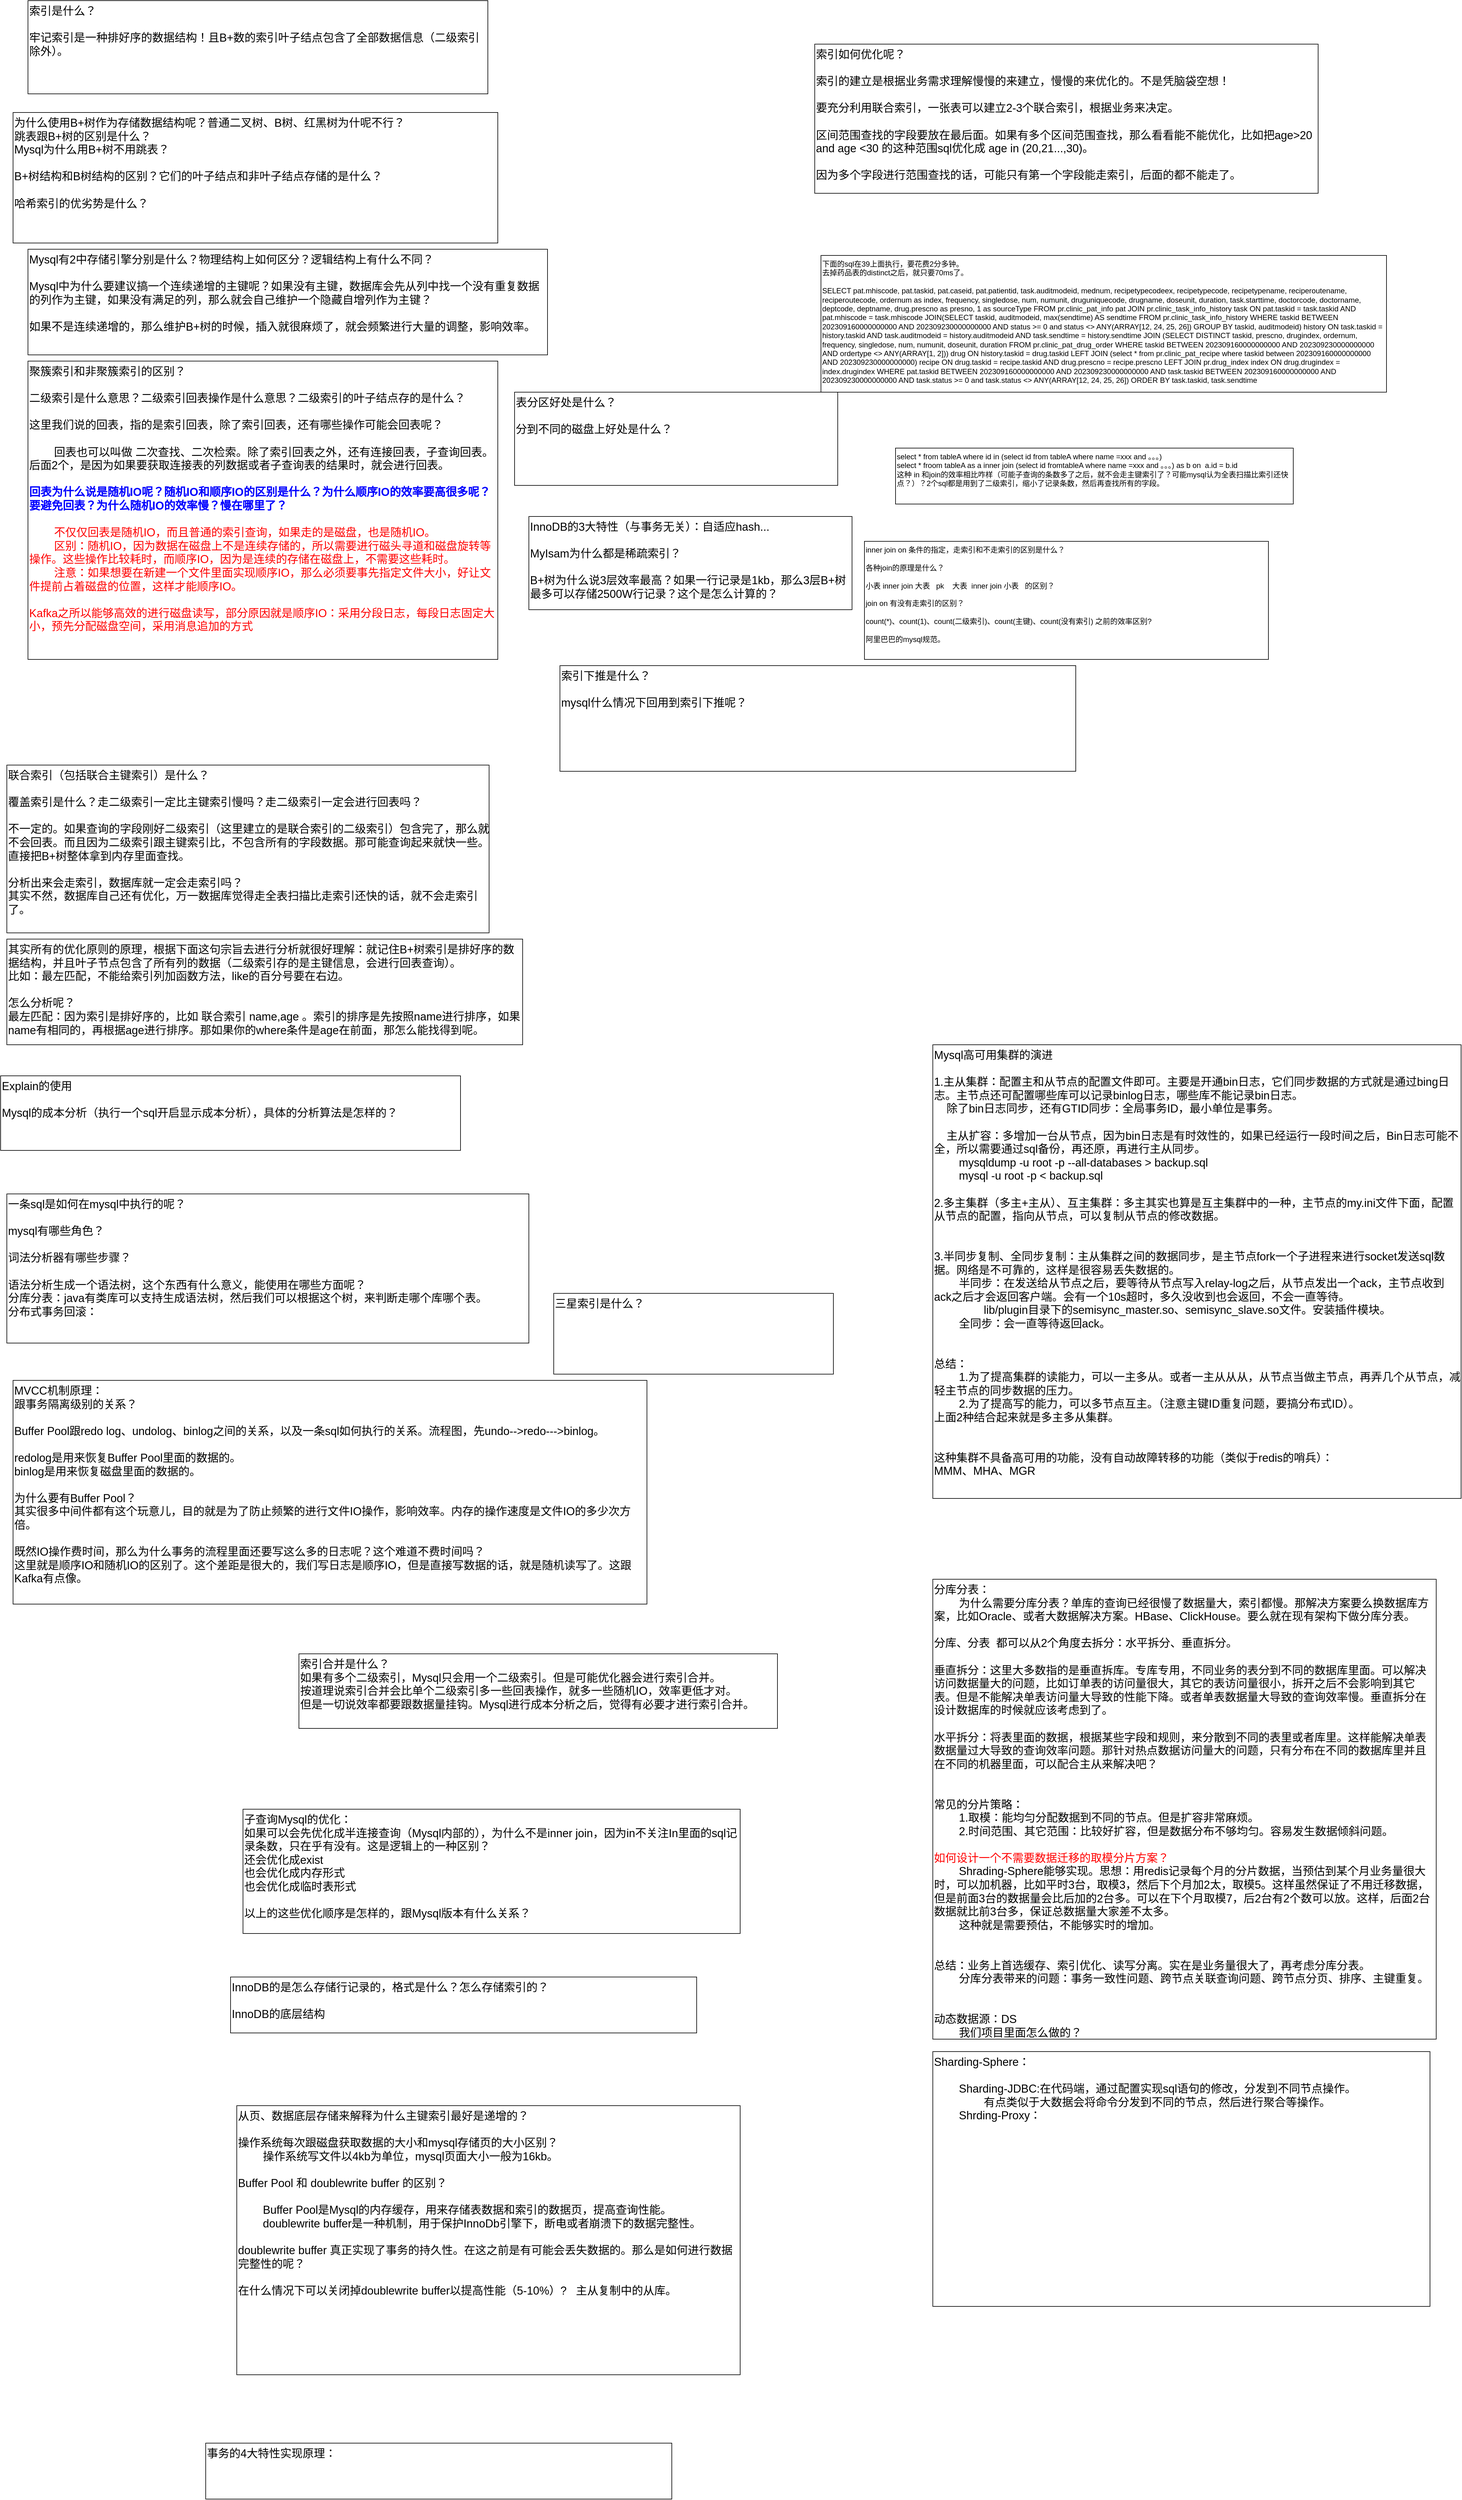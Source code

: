 <mxfile version="22.1.8" type="github">
  <diagram name="第 1 页" id="L6XU-YJSm6NN8EeBNm4k">
    <mxGraphModel dx="1434" dy="1927" grid="1" gridSize="10" guides="1" tooltips="1" connect="1" arrows="1" fold="1" page="1" pageScale="1" pageWidth="827" pageHeight="1169" math="0" shadow="0">
      <root>
        <mxCell id="0" />
        <mxCell id="1" parent="0" />
        <mxCell id="aYSDuqsWhtXODDXYn9be-1" value="&lt;font style=&quot;font-size: 18px;&quot;&gt;为什么使用B+树作为存储数据结构呢？普通二叉树、B树、红黑树为什呢不行？&lt;br&gt;跳表跟B+树的区别是什么？&lt;br style=&quot;border-color: var(--border-color);&quot;&gt;&lt;span style=&quot;&quot;&gt;Mysql为什么用B+树不用跳表？&lt;/span&gt;&lt;br&gt;&lt;br&gt;B+树结构和B树结构的区别？它们的叶子结点和非叶子结点存储的是什么？&lt;br&gt;&lt;br&gt;哈希索引的优劣势是什么？&lt;br&gt;&lt;br&gt;&lt;/font&gt;" style="rounded=0;whiteSpace=wrap;html=1;verticalAlign=top;align=left;" parent="1" vertex="1">
          <mxGeometry x="20" y="20" width="780" height="210" as="geometry" />
        </mxCell>
        <mxCell id="aYSDuqsWhtXODDXYn9be-2" value="&lt;font style=&quot;font-size: 18px;&quot;&gt;Mysql有2中存储引擎分别是什么？物理结构上如何区分？逻辑结构上有什么不同？&lt;br&gt;&lt;br&gt;Mysql中为什么要建议搞一个连续递增的主键呢？如果没有主键，数据库会先从列中找一个没有重复数据的列作为主键，如果没有满足的列，那么就会自己维护一个隐藏自增列作为主键？&lt;br&gt;&lt;br&gt;如果不是连续递增的，那么维护B+树的时候，插入就很麻烦了，就会频繁进行大量的调整，影响效率。&lt;br&gt;&lt;/font&gt;" style="rounded=0;whiteSpace=wrap;html=1;verticalAlign=top;align=left;" parent="1" vertex="1">
          <mxGeometry x="44" y="240" width="836" height="170" as="geometry" />
        </mxCell>
        <mxCell id="aYSDuqsWhtXODDXYn9be-3" value="&lt;font style=&quot;font-size: 18px;&quot;&gt;聚簇索引和非聚簇索引的区别？&lt;br&gt;&lt;br&gt;二级索引是什么意思？二级索引回表操作是什么意思？二级索引的叶子结点存的是什么？&lt;br&gt;&lt;br&gt;这里我们说的回表，指的是索引回表，除了索引回表，还有哪些操作可能会回表呢？&lt;br&gt;&lt;br&gt;&lt;span style=&quot;white-space: pre;&quot;&gt;&#x9;&lt;/span&gt;回表也可以叫做 二次查找、二次检索。除了索引回表之外，还有连接回表，子查询回表。后面2个，是因为如果要获取连接表的列数据或者子查询表的结果时，就会进行回表。&lt;br&gt;&lt;br&gt;&lt;b&gt;&lt;font color=&quot;#0000ff&quot;&gt;回表为什么说是随机IO呢？随机IO和顺序IO的区别是什么？为什么顺序IO的效率要高很多呢？要避免回表？为什么随机IO的效率慢？慢在哪里了？&lt;/font&gt;&lt;/b&gt;&lt;br&gt;&lt;span style=&quot;white-space: pre;&quot;&gt;&#x9;&lt;/span&gt;&lt;br&gt;&lt;span style=&quot;white-space: pre;&quot;&gt;&#x9;&lt;/span&gt;&lt;font color=&quot;#ff0000&quot;&gt;不仅仅回表是随机IO，而且普通的索引查询，如果走的是磁盘，也是随机IO。&lt;br&gt;&lt;span style=&quot;white-space: pre;&quot;&gt;&#x9;&lt;/span&gt;区别：随机IO，因为数据在磁盘上不是连续存储的，所以需要进行磁头寻道和磁盘旋转等操作。这些操作比较耗时，而顺序IO，因为是连续的存储在磁盘上，不需要这些耗时。&lt;br&gt;&lt;span style=&quot;white-space: pre;&quot;&gt;&#x9;&lt;/span&gt;注意：如果想要在新建一个文件里面实现顺序IO，那么必须要事先指定文件大小，好让文件提前占着磁盘的位置，这样才能顺序IO。&lt;br&gt;&lt;br&gt;Kafka之所以能够高效的进行磁盘读写，部分原因就是顺序IO：采用分段日志，每段日志固定大小，预先分配磁盘空间，采用消息追加的方式&lt;/font&gt;&lt;br&gt;&lt;/font&gt;" style="rounded=0;whiteSpace=wrap;html=1;verticalAlign=top;align=left;" parent="1" vertex="1">
          <mxGeometry x="44" y="420" width="756" height="480" as="geometry" />
        </mxCell>
        <mxCell id="DzlcBEAfJtIRjQRNxWo9-1" value="&lt;font style=&quot;font-size: 18px;&quot;&gt;Explain的使用&lt;br&gt;&lt;br&gt;Mysql的成本分析（执行一个sql开启显示成本分析），具体的分析算法是怎样的？&lt;br&gt;&lt;/font&gt;" style="rounded=0;whiteSpace=wrap;html=1;verticalAlign=top;align=left;" parent="1" vertex="1">
          <mxGeometry y="1570" width="740" height="120" as="geometry" />
        </mxCell>
        <mxCell id="PFGi73NgZuRSLPyA7w7K-1" value="&lt;font style=&quot;font-size: 18px;&quot;&gt;联合索引（包括联合主键索引）是什么？&lt;br&gt;&lt;br&gt;覆盖索引是什么？走二级索引一定比主键索引慢吗？走二级索引一定会进行回表吗？&lt;br&gt;&lt;br&gt;不一定的。如果查询的字段刚好二级索引（这里建立的是联合索引的二级索引）包含完了，那么就不会回表。而且因为二级索引跟主键索引比，不包含所有的字段数据。那可能查询起来就快一些。直接把B+树整体拿到内存里面查找。&lt;br&gt;&lt;br&gt;分析出来会走索引，数据库就一定会走索引吗？&lt;br&gt;其实不然，数据库自己还有优化，万一数据库觉得走全表扫描比走索引还快的话，就不会走索引了。&lt;br&gt;&lt;br&gt;&lt;br&gt;&lt;/font&gt;" style="rounded=0;whiteSpace=wrap;html=1;verticalAlign=top;align=left;" parent="1" vertex="1">
          <mxGeometry x="10" y="1070" width="776" height="270" as="geometry" />
        </mxCell>
        <mxCell id="PFGi73NgZuRSLPyA7w7K-2" value="&lt;font style=&quot;font-size: 18px;&quot;&gt;索引是什么？&lt;br&gt;&lt;br&gt;牢记索引是一种排好序的数据结构！且B+数的索引叶子结点包含了全部数据信息（二级索引除外）。&lt;br&gt;&lt;/font&gt;" style="rounded=0;whiteSpace=wrap;html=1;verticalAlign=top;align=left;" parent="1" vertex="1">
          <mxGeometry x="44" y="-160" width="740" height="150" as="geometry" />
        </mxCell>
        <mxCell id="PFGi73NgZuRSLPyA7w7K-3" value="&lt;font style=&quot;font-size: 18px;&quot;&gt;其实所有的优化原则的原理，根据下面这句宗旨去进行分析就很好理解：就记住B+树索引是排好序的数据结构，并且叶子节点包含了所有列的数据（二级索引存的是主键信息，会进行回表查询）。&lt;br style=&quot;border-color: var(--border-color);&quot;&gt;比如：最左匹配，不能给索引列加函数方法，like的百分号要在右边。&lt;br&gt;&lt;br style=&quot;border-color: var(--border-color);&quot;&gt;怎么分析呢？&lt;br style=&quot;border-color: var(--border-color);&quot;&gt;最左匹配：因为索引是排好序的，比如 联合索引 name,age 。索引的排序是先按照name进行排序，如果name有相同的，再根据age进行排序。那如果你的where条件是age在前面，那怎么能找得到呢。&lt;br&gt;&lt;/font&gt;" style="rounded=0;whiteSpace=wrap;html=1;verticalAlign=top;align=left;" parent="1" vertex="1">
          <mxGeometry x="10" y="1350" width="830" height="170" as="geometry" />
        </mxCell>
        <mxCell id="r750OqilGSKwBD_I3ron-2" value="&lt;font style=&quot;font-size: 18px;&quot;&gt;索引下推是什么？&lt;br&gt;&lt;br&gt;mysql什么情况下回用到索引下推呢？&lt;br&gt;&lt;/font&gt;" style="rounded=0;whiteSpace=wrap;html=1;verticalAlign=top;align=left;" parent="1" vertex="1">
          <mxGeometry x="900" y="910" width="830" height="170" as="geometry" />
        </mxCell>
        <mxCell id="r750OqilGSKwBD_I3ron-3" value="&lt;font style=&quot;font-size: 18px;&quot;&gt;一条sql是如何在mysql中执行的呢？&lt;br&gt;&lt;br&gt;mysql有哪些角色？&lt;br&gt;&lt;br&gt;词法分析器有哪些步骤？&lt;br&gt;&lt;br&gt;语法分析生成一个语法树，这个东西有什么意义，能使用在哪些方面呢？&lt;br&gt;分库分表：java有类库可以支持生成语法树，然后我们可以根据这个树，来判断走哪个库哪个表。&lt;br&gt;分布式事务回滚：&lt;br&gt;&lt;/font&gt;" style="rounded=0;whiteSpace=wrap;html=1;verticalAlign=top;align=left;" parent="1" vertex="1">
          <mxGeometry x="10" y="1760" width="840" height="240" as="geometry" />
        </mxCell>
        <mxCell id="MdRjEa7SP88yfNxcg5VE-1" value="&lt;font style=&quot;font-size: 18px;&quot;&gt;索引如何优化呢？&lt;br&gt;&lt;br&gt;索引的建立是根据业务需求理解慢慢的来建立，慢慢的来优化的。不是凭脑袋空想！&lt;br&gt;&lt;br&gt;要充分利用联合索引，一张表可以建立2-3个联合索引，根据业务来决定。&lt;br&gt;&lt;br&gt;区间范围查找的字段要放在最后面。如果有多个区间范围查找，那么看看能不能优化，比如把age&amp;gt;20 and age &amp;lt;30 的这种范围sql优化成 age in (20,21...,30)。&lt;br&gt;&lt;br&gt;因为多个字段进行范围查找的话，可能只有第一个字段能走索引，后面的都不能走了。&lt;br&gt;&lt;/font&gt;" style="rounded=0;whiteSpace=wrap;html=1;verticalAlign=top;align=left;" parent="1" vertex="1">
          <mxGeometry x="1310" y="-90" width="810" height="240" as="geometry" />
        </mxCell>
        <mxCell id="MdRjEa7SP88yfNxcg5VE-2" value="下面的sql在39上面执行，要花费2分多钟。&lt;br&gt;去掉药品表的distinct之后，就只要70ms了。&lt;br&gt;&lt;br&gt;SELECT pat.mhiscode, pat.taskid, pat.caseid, pat.patientid, task.auditmodeid, mednum, recipetypecodeex, recipetypecode, recipetypename, reciperoutename, reciperoutecode, ordernum as index, frequency, singledose, num, numunit, druguniquecode, drugname, doseunit, duration, task.starttime, doctorcode, doctorname, deptcode, deptname, drug.prescno as presno, 1 as sourceType FROM pr.clinic_pat_info pat JOIN pr.clinic_task_info_history task ON pat.taskid = task.taskid AND pat.mhiscode = task.mhiscode JOIN(SELECT taskid, auditmodeid, max(sendtime) AS sendtime FROM pr.clinic_task_info_history WHERE taskid BETWEEN 202309160000000000 AND 202309230000000000 AND status &amp;gt;= 0 and status &amp;lt;&amp;gt; ANY(ARRAY[12, 24, 25, 26]) GROUP BY taskid, auditmodeid) history ON task.taskid = history.taskid AND task.auditmodeid = history.auditmodeid AND task.sendtime = history.sendtime JOIN (SELECT DISTINCT taskid, prescno, drugindex, ordernum, frequency, singledose, num, numunit, doseunit, duration FROM pr.clinic_pat_drug_order WHERE taskid BETWEEN 202309160000000000 AND 202309230000000000 AND ordertype &amp;lt;&amp;gt; ANY(ARRAY[1, 2])) drug ON history.taskid = drug.taskid LEFT JOIN (select * from pr.clinic_pat_recipe where taskid between 202309160000000000 AND 202309230000000000) recipe ON drug.taskid = recipe.taskid AND drug.prescno = recipe.prescno LEFT JOIN pr.drug_index index ON drug.drugindex = index.drugindex WHERE pat.taskid BETWEEN 202309160000000000 AND 202309230000000000 AND task.taskid BETWEEN 202309160000000000 AND &lt;br&gt;202309230000000000 AND task.status &amp;gt;= 0 and task.status &amp;lt;&amp;gt; ANY(ARRAY[12, 24, 25, 26]) ORDER BY task.taskid, task.sendtime" style="rounded=0;whiteSpace=wrap;html=1;verticalAlign=top;align=left;" parent="1" vertex="1">
          <mxGeometry x="1320" y="250" width="910" height="220" as="geometry" />
        </mxCell>
        <mxCell id="X4JwkC8u1-y5Jrn2BpA5-1" value="select * from tableA where id in (select id from tableA where name =xxx and 。。。)&lt;br&gt;select * froom tableA as a inner join (select id fromtableA where name =xxx and 。。。) as b on&amp;nbsp; a.id = b.id&lt;br&gt;这种 in 和join的效率相比咋样（可能子查询的条数多了之后，就不会走主键索引了？可能mysql认为全表扫描比索引还快点？）？2个sql都是用到了二级索引，缩小了记录条数，然后再查找所有的字段。" style="rounded=0;whiteSpace=wrap;html=1;verticalAlign=top;align=left;" parent="1" vertex="1">
          <mxGeometry x="1440" y="560" width="640" height="90" as="geometry" />
        </mxCell>
        <mxCell id="X4JwkC8u1-y5Jrn2BpA5-2" value="inner join on 条件的指定，走索引和不走索引的区别是什么？&lt;br&gt;&lt;br&gt;各种join的原理是什么？&lt;br&gt;&lt;br&gt;小表 inner join 大表&amp;nbsp; &amp;nbsp;pk&amp;nbsp; &amp;nbsp; 大表&amp;nbsp; inner join 小表&amp;nbsp; &amp;nbsp;的区别？&lt;br&gt;&lt;br&gt;join on 有没有走索引的区别？&lt;br&gt;&lt;br&gt;count(*)、count(1)、count(二级索引)、count(主键)、count(没有索引) 之前的效率区别?&lt;br&gt;&lt;br&gt;阿里巴巴的mysql规范。" style="rounded=0;whiteSpace=wrap;html=1;verticalAlign=top;align=left;" parent="1" vertex="1">
          <mxGeometry x="1390" y="710" width="650" height="190" as="geometry" />
        </mxCell>
        <mxCell id="1pvLfjOu5_eiv0kYw-xj-1" value="&lt;font style=&quot;font-size: 18px;&quot;&gt;MVCC机制原理：&lt;br&gt;跟事务隔离级别的关系？&lt;br&gt;&lt;br&gt;Buffer Pool跟redo log、undolog、binlog之间的关系，以及一条sql如何执行的关系。流程图，先undo--&amp;gt;redo---&amp;gt;binlog。&lt;br&gt;&lt;br&gt;redolog是用来恢复Buffer Pool里面的数据的。&lt;br&gt;binlog是用来恢复磁盘里面的数据的。&lt;br&gt;&lt;br&gt;为什么要有Buffer Pool？&lt;br&gt;其实很多中间件都有这个玩意儿，目的就是为了防止频繁的进行文件IO操作，影响效率。内存的操作速度是文件IO的多少次方倍。&lt;br&gt;&lt;br&gt;既然IO操作费时间，那么为什么事务的流程里面还要写这么多的日志呢？这个难道不费时间吗？&lt;br&gt;这里就是顺序IO和随机IO的区别了。这个差距是很大的，我们写日志是顺序IO，但是直接写数据的话，就是随机读写了。这跟Kafka有点像。&lt;br&gt;&lt;br&gt;&lt;/font&gt;" style="rounded=0;whiteSpace=wrap;html=1;verticalAlign=top;align=left;" parent="1" vertex="1">
          <mxGeometry x="20" y="2060" width="1020" height="360" as="geometry" />
        </mxCell>
        <mxCell id="DgoiZzh3QHl1QlPg7UnV-1" value="&lt;font style=&quot;font-size: 18px;&quot;&gt;InnoDB的3大特性（与事务无关）：自适应hash...&lt;br&gt;&lt;br&gt;MyIsam为什么都是稀疏索引？&lt;br&gt;&lt;br&gt;B+树为什么说3层效率最高？如果一行记录是1kb，那么3层B+树最多可以存储2500W行记录？这个是怎么计算的？&lt;br&gt;&lt;/font&gt;" style="rounded=0;whiteSpace=wrap;html=1;verticalAlign=top;align=left;" parent="1" vertex="1">
          <mxGeometry x="850" y="670" width="520" height="150" as="geometry" />
        </mxCell>
        <mxCell id="DgoiZzh3QHl1QlPg7UnV-3" value="&lt;font style=&quot;font-size: 18px;&quot;&gt;三星索引是什么？&lt;br&gt;&lt;br&gt;&lt;/font&gt;" style="rounded=0;whiteSpace=wrap;html=1;verticalAlign=top;align=left;" parent="1" vertex="1">
          <mxGeometry x="890" y="1920" width="450" height="130" as="geometry" />
        </mxCell>
        <mxCell id="TDYWAo7VMzj91rLCB7Ix-1" value="&lt;font style=&quot;font-size: 18px;&quot;&gt;索引合并是什么？&lt;br&gt;如果有多个二级索引，Mysql只会用一个二级索引。但是可能优化器会进行索引合并。&lt;br&gt;按道理说索引合并会比单个二级索引多一些回表操作，就多一些随机IO，效率更低才对。&lt;br&gt;但是一切说效率都要跟数据量挂钩。Mysql进行成本分析之后，觉得有必要才进行索引合并。&lt;br&gt;&lt;/font&gt;" style="rounded=0;whiteSpace=wrap;html=1;verticalAlign=top;align=left;" parent="1" vertex="1">
          <mxGeometry x="480" y="2500" width="770" height="120" as="geometry" />
        </mxCell>
        <mxCell id="9TrS2JWGWcBnD62vof_O-1" value="&lt;font style=&quot;font-size: 18px;&quot;&gt;子查询Mysql的优化：&lt;br&gt;如果可以会先优化成半连接查询（Mysql内部的），为什么不是inner join，因为in不关注In里面的sql记录条数，只在乎有没有。这是逻辑上的一种区别？&lt;br&gt;还会优化成exist&lt;br&gt;也会优化成内存形式&lt;br&gt;也会优化成临时表形式&lt;br&gt;&lt;br&gt;以上的这些优化顺序是怎样的，跟Mysql版本有什么关系？&lt;br&gt;&lt;/font&gt;" style="rounded=0;whiteSpace=wrap;html=1;verticalAlign=top;align=left;" parent="1" vertex="1">
          <mxGeometry x="390" y="2750" width="800" height="200" as="geometry" />
        </mxCell>
        <mxCell id="9TrS2JWGWcBnD62vof_O-2" value="&lt;font style=&quot;font-size: 18px;&quot;&gt;InnoDB的是怎么存储行记录的，格式是什么？怎么存储索引的？&lt;br&gt;&lt;br&gt;InnoDB的底层结构&lt;br&gt;&lt;/font&gt;" style="rounded=0;whiteSpace=wrap;html=1;verticalAlign=top;align=left;" parent="1" vertex="1">
          <mxGeometry x="370" y="3020" width="750" height="90" as="geometry" />
        </mxCell>
        <mxCell id="dTx3rwTkO2r90H_nULGv-1" value="&lt;font style=&quot;font-size: 18px;&quot;&gt;从页、数据底层存储来解释为什么主键索引最好是递增的？&lt;br&gt;&lt;br&gt;操作系统每次跟磁盘获取数据的大小和mysql存储页的大小区别？&lt;br&gt;&lt;span style=&quot;white-space: pre;&quot;&gt;&#x9;&lt;/span&gt;操作系统写文件以4kb为单位，mysql页面大小一般为16kb。&lt;br&gt;&lt;br&gt;Buffer Pool 和 doublewrite buffer 的区别？&lt;br&gt;&lt;br&gt;&lt;span style=&quot;white-space: pre;&quot;&gt;&#x9;&lt;/span&gt;Buffer Pool是Mysql的内存缓存，用来存储表数据和索引的数据页，提高查询性能。&lt;br&gt;&lt;span style=&quot;white-space: pre;&quot;&gt;&#x9;&lt;/span&gt;doublewrite buffer是一种机制，用于保护InnoDb引擎下，断电或者崩溃下的数据完整性。&lt;br&gt;&lt;br&gt;doublewrite buffer 真正实现了事务的持久性。在这之前是有可能会丢失数据的。那么是如何进行数据完整性的呢？&lt;br&gt;&lt;br&gt;在什么情况下可以关闭掉doublewrite buffer以提高性能（5-10%）?&amp;nbsp; &amp;nbsp;主从复制中的从库。&lt;br&gt;&lt;br&gt;&lt;/font&gt;" style="rounded=0;whiteSpace=wrap;html=1;verticalAlign=top;align=left;" parent="1" vertex="1">
          <mxGeometry x="380" y="3227" width="810" height="433" as="geometry" />
        </mxCell>
        <mxCell id="N1tSuVbC6mHXAO_MOer2-1" value="&lt;font style=&quot;font-size: 18px;&quot;&gt;事务的4大特性实现原理：&lt;br&gt;&lt;/font&gt;" style="rounded=0;whiteSpace=wrap;html=1;verticalAlign=top;align=left;" parent="1" vertex="1">
          <mxGeometry x="330" y="3770" width="750" height="90" as="geometry" />
        </mxCell>
        <mxCell id="ICJE7UBgEt_on30tJHNk-1" value="&lt;font style=&quot;font-size: 18px;&quot;&gt;Mysql高可用集群的演进&lt;br&gt;&lt;br&gt;1.主从集群：配置主和从节点的配置文件即可。主要是开通bin日志，它们同步数据的方式就是通过bing日志。主节点还可配置哪些库可以记录binlog日志，哪些库不能记录bin日志。&lt;br&gt;&lt;span style=&quot;&quot;&gt;&lt;span style=&quot;&quot;&gt;&amp;nbsp;&amp;nbsp;&amp;nbsp;&amp;nbsp;&lt;/span&gt;&lt;/span&gt;除了bin日志同步，还有GTID同步：全局事务ID，最小单位是事务。&lt;br&gt;&lt;br&gt;&lt;span style=&quot;&quot;&gt;&lt;span style=&quot;&quot;&gt;&amp;nbsp;&amp;nbsp;&amp;nbsp;&amp;nbsp;&lt;/span&gt;&lt;/span&gt;主从扩容：多增加一台从节点，因为bin日志是有时效性的，如果已经运行一段时间之后，Bin日志可能不全，所以需要通过sql备份，再还原，再进行主从同步。&lt;br&gt;&lt;span style=&quot;&quot;&gt;&lt;span style=&quot;&quot;&gt;&amp;nbsp;&amp;nbsp;&amp;nbsp;&amp;nbsp;&lt;/span&gt;&lt;/span&gt;&lt;span style=&quot;&quot;&gt;&lt;span style=&quot;&quot;&gt;&amp;nbsp;&amp;nbsp;&amp;nbsp;&amp;nbsp;&lt;/span&gt;&lt;/span&gt;mysqldump -u root -p --all-databases &amp;gt; backup.sql&amp;nbsp;&lt;br&gt;&lt;span style=&quot;&quot;&gt;&lt;span style=&quot;white-space: pre;&quot;&gt;&amp;nbsp;&amp;nbsp;&amp;nbsp;&amp;nbsp;&lt;span style=&quot;white-space: pre;&quot;&gt;&#x9;&lt;/span&gt;&lt;/span&gt;&lt;/span&gt;mysql -u root -p &amp;lt; backup.sql&lt;br&gt;&lt;br&gt;2.多主集群（多主+主从）、互主集群：多主其实也算是互主集群中的一种，主节点的my.ini文件下面，配置从节点的配置，指向从节点，可以复制从节点的修改数据。&lt;br&gt;&lt;br&gt;&lt;br&gt;3.半同步复制、全同步复制：主从集群之间的数据同步，是主节点fork一个子进程来进行socket发送sql数据。网络是不可靠的，这样是很容易丢失数据的。&lt;br&gt;&lt;span style=&quot;white-space: pre;&quot;&gt;&#x9;&lt;/span&gt;半同步：在发送给从节点之后，要等待从节点写入relay-log之后，从节点发出一个ack，主节点收到ack之后才会返回客户端。会有一个10s超时，多久没收到也会返回，不会一直等待。&lt;br&gt;&lt;span style=&quot;white-space: pre;&quot;&gt;&#x9;&lt;/span&gt;&lt;span style=&quot;white-space: pre;&quot;&gt;&#x9;&lt;/span&gt;lib/plugin目录下的semisync_master.so、semisync_slave.so文件。安装插件模块。&lt;br&gt;&lt;span style=&quot;white-space: pre;&quot;&gt;&#x9;&lt;/span&gt;全同步：会一直等待返回ack。&lt;br&gt;&lt;br&gt;&lt;br&gt;总结：&lt;br&gt;&lt;span style=&quot;white-space: pre;&quot;&gt;&#x9;&lt;/span&gt;1.为了提高集群的读能力，可以一主多从。或者一主从从从，从节点当做主节点，再弄几个从节点，减轻主节点的同步数据的压力。&lt;br&gt;&lt;span style=&quot;white-space: pre;&quot;&gt;&#x9;&lt;/span&gt;2.为了提高写的能力，可以多节点互主。（注意主键ID重复问题，要搞分布式ID）。&lt;br&gt;上面2种结合起来就是多主多从集群。&lt;br&gt;&lt;br&gt;&lt;br&gt;这种集群不具备高可用的功能，没有自动故障转移的功能（类似于redis的哨兵）：&lt;br&gt;MMM、MHA、MGR&lt;br&gt;&lt;br&gt;&lt;br&gt;&lt;br&gt;&lt;/font&gt;" style="rounded=0;whiteSpace=wrap;html=1;verticalAlign=top;align=left;" parent="1" vertex="1">
          <mxGeometry x="1500" y="1520" width="850" height="730" as="geometry" />
        </mxCell>
        <mxCell id="ICJE7UBgEt_on30tJHNk-2" value="&lt;font style=&quot;font-size: 18px;&quot;&gt;分库分表：&lt;br&gt;&lt;span style=&quot;white-space: pre;&quot;&gt;&#x9;&lt;/span&gt;为什么需要分库分表？单库的查询已经很慢了数据量大，索引都慢。那解决方案要么换数据库方案，比如Oracle、或者大数据解决方案。HBase、ClickHouse。要么就在现有架构下做分库分表。&lt;br&gt;&lt;br&gt;分库、分表&amp;nbsp; 都可以从2个角度去拆分：水平拆分、垂直拆分。&lt;br&gt;&lt;br&gt;垂直拆分：这里大多数指的是垂直拆库。专库专用，不同业务的表分到不同的数据库里面。可以解决访问数据量大的问题，比如订单表的访问量很大，其它的表访问量很小，拆开之后不会影响到其它表。但是不能解决单表访问量大导致的性能下降。或者单表数据量大导致的查询效率慢。垂直拆分在设计数据库的时候就应该考虑到了。&lt;br&gt;&lt;br&gt;水平拆分：将表里面的数据，根据某些字段和规则，来分散到不同的表里或者库里。这样能解决单表数据量过大导致的查询效率问题。那针对热点数据访问量大的问题，只有分布在不同的数据库里并且在不同的机器里面，可以配合主从来解决吧？&lt;br&gt;&lt;br&gt;&lt;br&gt;常见的分片策略：&lt;br&gt;&lt;span style=&quot;white-space: pre;&quot;&gt;&#x9;&lt;/span&gt;1.取模：能均匀分配数据到不同的节点。但是扩容非常麻烦。&lt;br&gt;&lt;span style=&quot;white-space: pre;&quot;&gt;&#x9;&lt;/span&gt;2.时间范围、其它范围：比较好扩容，但是数据分布不够均匀。容易发生数据倾斜问题。&lt;br&gt;&lt;br&gt;&lt;font color=&quot;#ff0000&quot;&gt;如何设计一个不需要数据迁移的取模分片方案？&lt;br&gt;&lt;/font&gt;&lt;span style=&quot;white-space: pre;&quot;&gt;&#x9;&lt;/span&gt;Shrading-Sphere能够实现。思想：用redis记录每个月的分片数据，当预估到某个月业务量很大时，可以加机器，比如平时3台，取模3，然后下个月加2太，取模5。这样虽然保证了不用迁移数据，但是前面3台的数据量会比后加的2台多。可以在下个月取模7，后2台有2个数可以放。这样，后面2台数据就比前3台多，保证总数据量大家差不太多。&lt;br&gt;&lt;span style=&quot;white-space: pre;&quot;&gt;&#x9;&lt;/span&gt;这种就是需要预估，不能够实时的增加。&lt;br&gt;&lt;br&gt;&lt;br&gt;总结：业务上首选缓存、索引优化、读写分离。实在是业务量很大了，再考虑分库分表。&lt;br&gt;&lt;span style=&quot;white-space: pre;&quot;&gt;&#x9;&lt;/span&gt;分库分表带来的问题：事务一致性问题、跨节点关联查询问题、跨节点分页、排序、主键重复。&lt;br&gt;&lt;br&gt;&lt;br&gt;动态数据源：DS&lt;br&gt;&lt;span style=&quot;white-space: pre;&quot;&gt;&#x9;&lt;/span&gt;我们项目里面怎么做的？&lt;br&gt;&lt;/font&gt;" style="rounded=0;whiteSpace=wrap;html=1;verticalAlign=top;align=left;" parent="1" vertex="1">
          <mxGeometry x="1500" y="2380" width="810" height="740" as="geometry" />
        </mxCell>
        <mxCell id="pqmF28eFS-mHkBI-EK1a-1" value="&lt;font style=&quot;font-size: 18px;&quot;&gt;Sharding-Sphere：&lt;br&gt;&lt;br&gt;&lt;span style=&quot;white-space: pre;&quot;&gt;&#x9;&lt;/span&gt;Sharding-JDBC:在代码端，通过配置实现sql语句的修改，分发到不同节点操作。&lt;br&gt;&lt;span style=&quot;white-space: pre;&quot;&gt;&#x9;&lt;/span&gt;&lt;span style=&quot;white-space: pre;&quot;&gt;&#x9;&lt;/span&gt;有点类似于大数据会将命令分发到不同的节点，然后进行聚合等操作。&lt;br&gt;&lt;span style=&quot;white-space: pre;&quot;&gt;&#x9;&lt;/span&gt;Shrding-Proxy：&lt;br&gt;&lt;/font&gt;" style="rounded=0;whiteSpace=wrap;html=1;verticalAlign=top;align=left;" parent="1" vertex="1">
          <mxGeometry x="1500" y="3140" width="800" height="410" as="geometry" />
        </mxCell>
        <mxCell id="FjCXFoLGvi7i4B6VUWgo-1" value="&lt;font style=&quot;font-size: 18px;&quot;&gt;表分区好处是什么？&lt;br&gt;&lt;br&gt;分到不同的磁盘上好处是什么？&lt;br&gt;&lt;/font&gt;" style="rounded=0;whiteSpace=wrap;html=1;verticalAlign=top;align=left;" vertex="1" parent="1">
          <mxGeometry x="827" y="470" width="520" height="150" as="geometry" />
        </mxCell>
      </root>
    </mxGraphModel>
  </diagram>
</mxfile>

